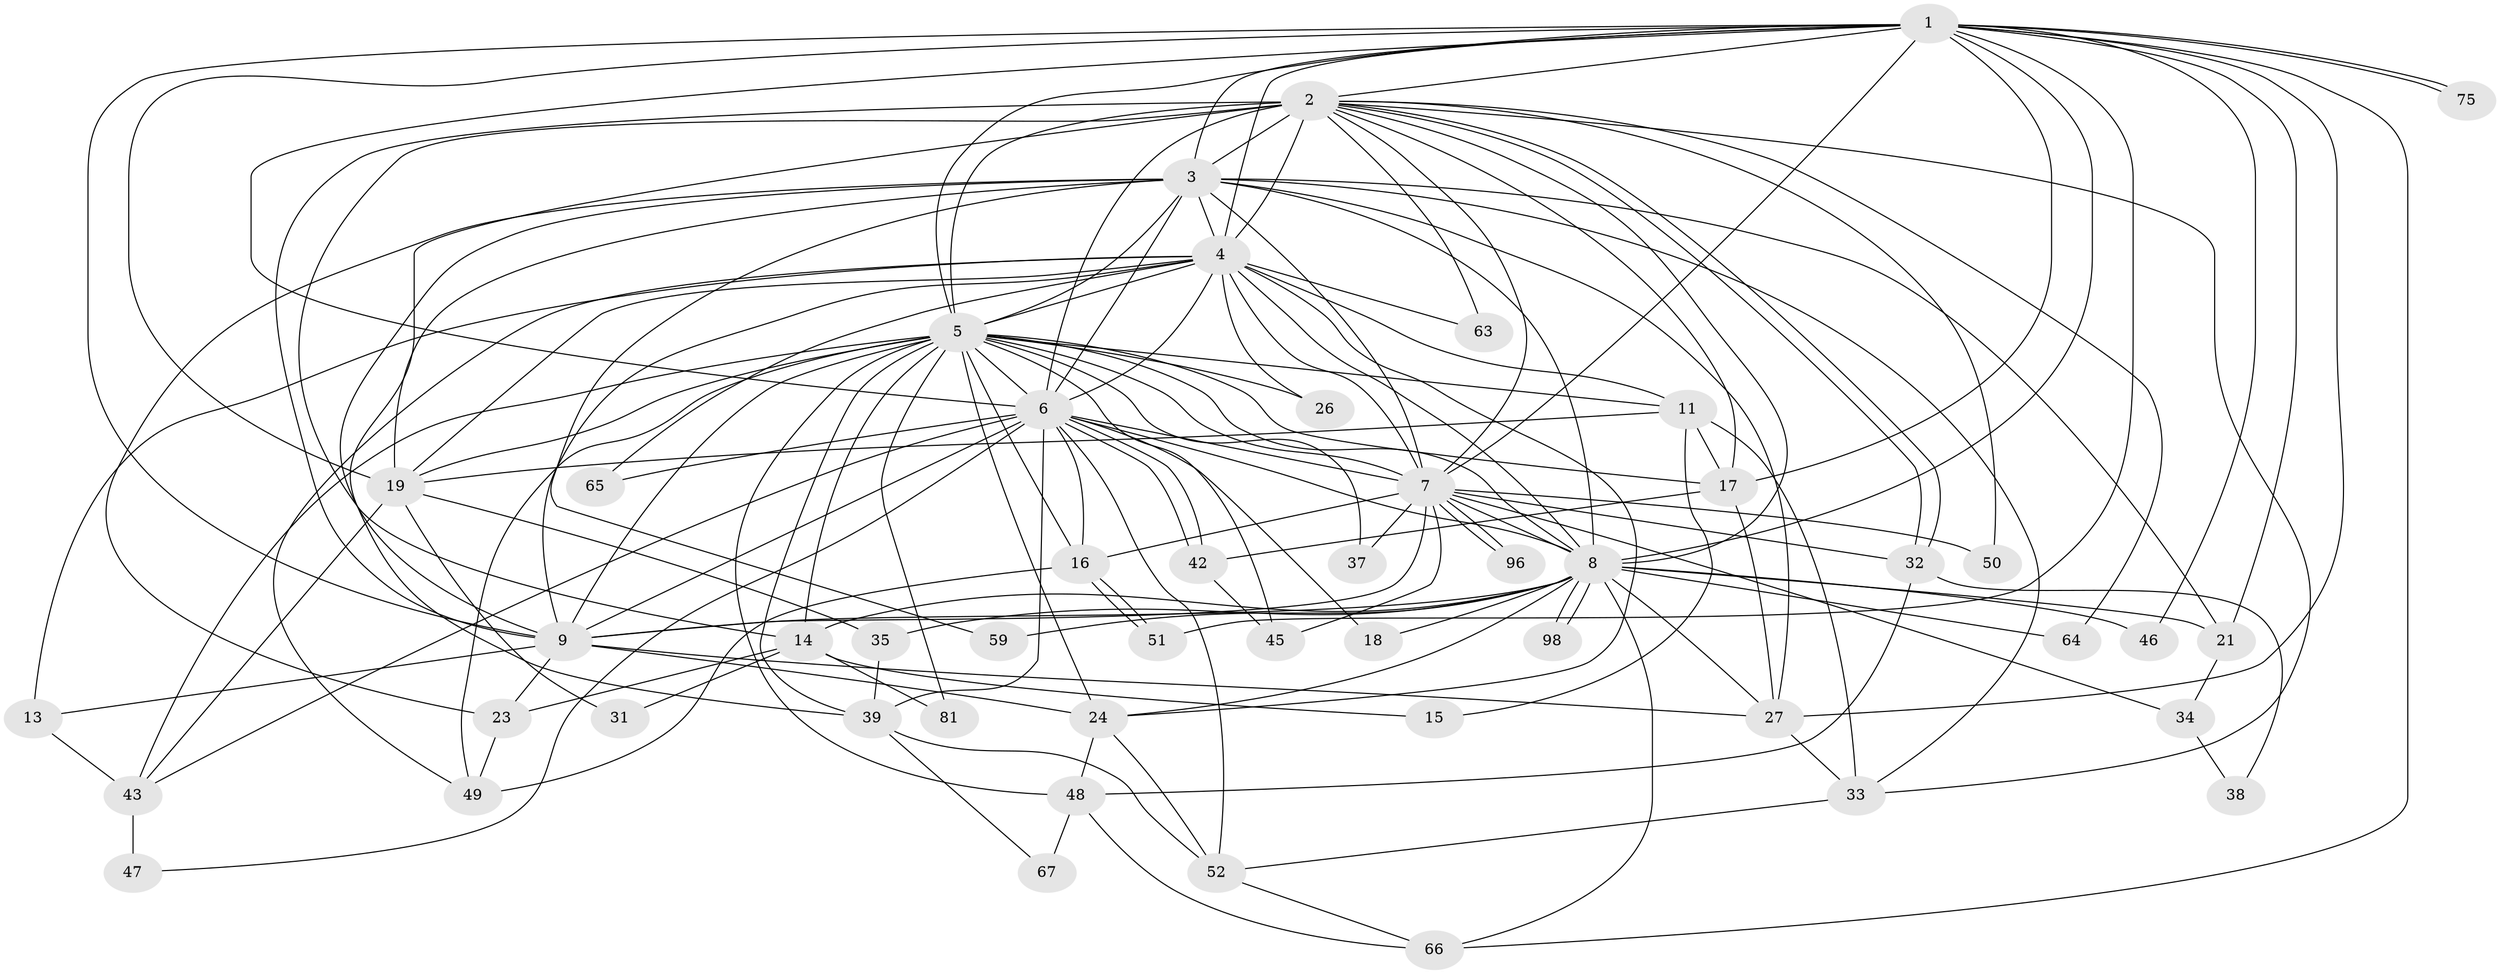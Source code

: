 // original degree distribution, {19: 0.02, 21: 0.01, 18: 0.02, 17: 0.02, 25: 0.01, 15: 0.02, 6: 0.07, 3: 0.15, 7: 0.01, 2: 0.53, 4: 0.07, 5: 0.06, 8: 0.01}
// Generated by graph-tools (version 1.1) at 2025/14/03/09/25 04:14:15]
// undirected, 50 vertices, 149 edges
graph export_dot {
graph [start="1"]
  node [color=gray90,style=filled];
  1;
  2;
  3 [super="+72+76+22+61"];
  4;
  5 [super="+25+41+87+20+44+58+10"];
  6;
  7 [super="+12"];
  8 [super="+29"];
  9;
  11;
  13;
  14 [super="+84"];
  15;
  16;
  17 [super="+36"];
  18;
  19 [super="+62+30+60"];
  21 [super="+89"];
  23;
  24 [super="+100+40"];
  26;
  27 [super="+53"];
  31;
  32 [super="+69"];
  33 [super="+80+78"];
  34;
  35;
  37;
  38;
  39 [super="+56"];
  42;
  43;
  45;
  46;
  47 [super="+92"];
  48;
  49 [super="+88+74"];
  50;
  51 [super="+97"];
  52 [super="+57"];
  59;
  63;
  64;
  65;
  66 [super="+90+95"];
  67;
  75;
  81;
  96;
  98;
  1 -- 2;
  1 -- 3 [weight=2];
  1 -- 4;
  1 -- 5 [weight=2];
  1 -- 6;
  1 -- 7;
  1 -- 8;
  1 -- 9;
  1 -- 17;
  1 -- 19;
  1 -- 21;
  1 -- 46;
  1 -- 75;
  1 -- 75;
  1 -- 27;
  1 -- 51;
  1 -- 66;
  2 -- 3 [weight=2];
  2 -- 4;
  2 -- 5 [weight=4];
  2 -- 6;
  2 -- 7;
  2 -- 8;
  2 -- 9;
  2 -- 14;
  2 -- 32;
  2 -- 32;
  2 -- 33;
  2 -- 39;
  2 -- 50;
  2 -- 63;
  2 -- 64;
  2 -- 17;
  3 -- 4;
  3 -- 5 [weight=3];
  3 -- 6;
  3 -- 7;
  3 -- 8;
  3 -- 9 [weight=2];
  3 -- 21;
  3 -- 23;
  3 -- 59;
  3 -- 27;
  3 -- 19;
  3 -- 33;
  4 -- 5 [weight=2];
  4 -- 6;
  4 -- 7;
  4 -- 8;
  4 -- 9;
  4 -- 11;
  4 -- 13;
  4 -- 19;
  4 -- 24;
  4 -- 26;
  4 -- 63;
  4 -- 65;
  4 -- 49;
  5 -- 6 [weight=3];
  5 -- 7 [weight=3];
  5 -- 8 [weight=3];
  5 -- 9 [weight=3];
  5 -- 11;
  5 -- 24 [weight=2];
  5 -- 19 [weight=2];
  5 -- 39;
  5 -- 48;
  5 -- 81;
  5 -- 26;
  5 -- 16;
  5 -- 49;
  5 -- 45;
  5 -- 17;
  5 -- 37;
  5 -- 43;
  5 -- 14;
  6 -- 7;
  6 -- 8;
  6 -- 9;
  6 -- 16;
  6 -- 18;
  6 -- 39;
  6 -- 42;
  6 -- 42;
  6 -- 43;
  6 -- 47;
  6 -- 52;
  6 -- 65;
  7 -- 8 [weight=2];
  7 -- 9;
  7 -- 16;
  7 -- 34;
  7 -- 37;
  7 -- 50;
  7 -- 96;
  7 -- 96;
  7 -- 32;
  7 -- 45;
  8 -- 9;
  8 -- 14;
  8 -- 18;
  8 -- 27 [weight=2];
  8 -- 35;
  8 -- 46;
  8 -- 59;
  8 -- 64;
  8 -- 66;
  8 -- 98;
  8 -- 98;
  8 -- 24;
  8 -- 21;
  9 -- 13;
  9 -- 23;
  9 -- 24;
  9 -- 27;
  11 -- 15;
  11 -- 17;
  11 -- 19;
  11 -- 33;
  13 -- 43;
  14 -- 15;
  14 -- 31;
  14 -- 81;
  14 -- 23;
  16 -- 51;
  16 -- 51;
  16 -- 49;
  17 -- 42;
  17 -- 27;
  19 -- 35;
  19 -- 31;
  19 -- 43;
  21 -- 34;
  23 -- 49;
  24 -- 48;
  24 -- 52;
  27 -- 33;
  32 -- 38;
  32 -- 48;
  33 -- 52;
  34 -- 38;
  35 -- 39;
  39 -- 67;
  39 -- 52;
  42 -- 45;
  43 -- 47 [weight=2];
  48 -- 66;
  48 -- 67;
  52 -- 66;
}
